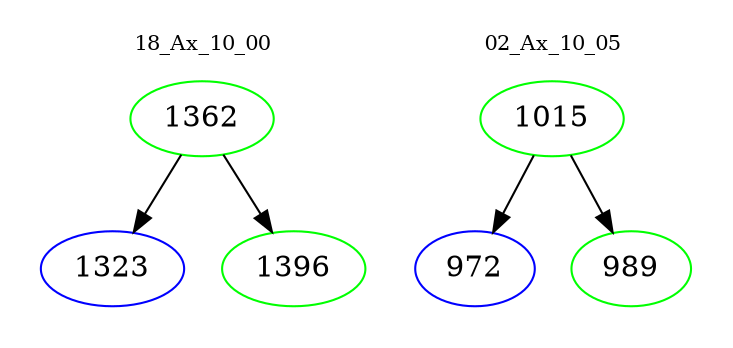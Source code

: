 digraph{
subgraph cluster_0 {
color = white
label = "18_Ax_10_00";
fontsize=10;
T0_1362 [label="1362", color="green"]
T0_1362 -> T0_1323 [color="black"]
T0_1323 [label="1323", color="blue"]
T0_1362 -> T0_1396 [color="black"]
T0_1396 [label="1396", color="green"]
}
subgraph cluster_1 {
color = white
label = "02_Ax_10_05";
fontsize=10;
T1_1015 [label="1015", color="green"]
T1_1015 -> T1_972 [color="black"]
T1_972 [label="972", color="blue"]
T1_1015 -> T1_989 [color="black"]
T1_989 [label="989", color="green"]
}
}
